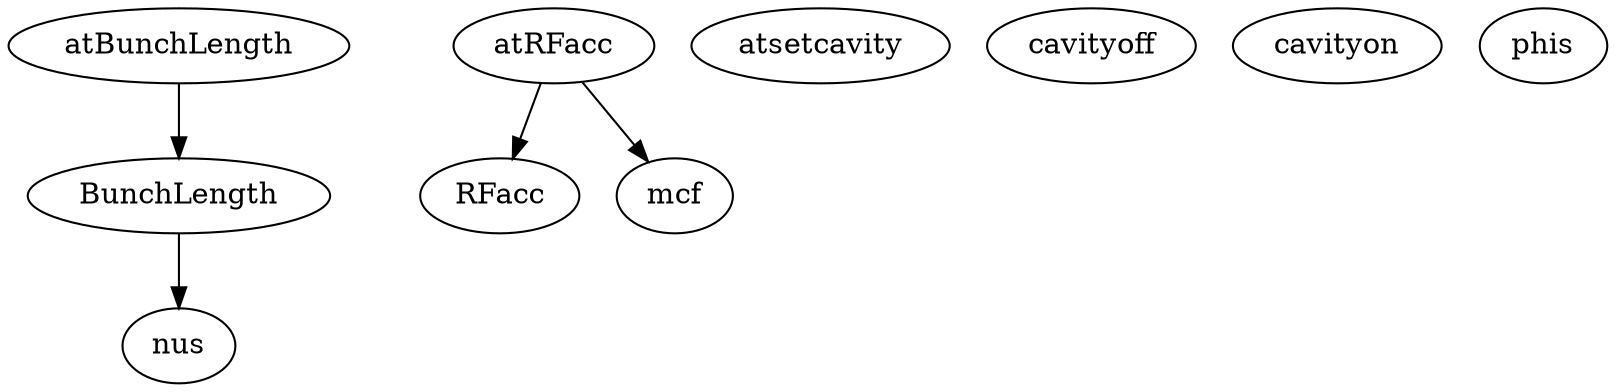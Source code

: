 /* Created by mdot for Matlab */
digraph m2html {
  BunchLength -> nus;
  atBunchLength -> BunchLength;
  atRFacc -> RFacc;
  atRFacc -> mcf;

  BunchLength [URL="BunchLength.html"];
  RFacc [URL="RFacc.html"];
  atBunchLength [URL="atBunchLength.html"];
  atRFacc [URL="atRFacc.html"];
  atsetcavity [URL="atsetcavity.html"];
  cavityoff [URL="cavityoff.html"];
  cavityon [URL="cavityon.html"];
  mcf [URL="mcf.html"];
  nus [URL="nus.html"];
  phis [URL="phis.html"];
}